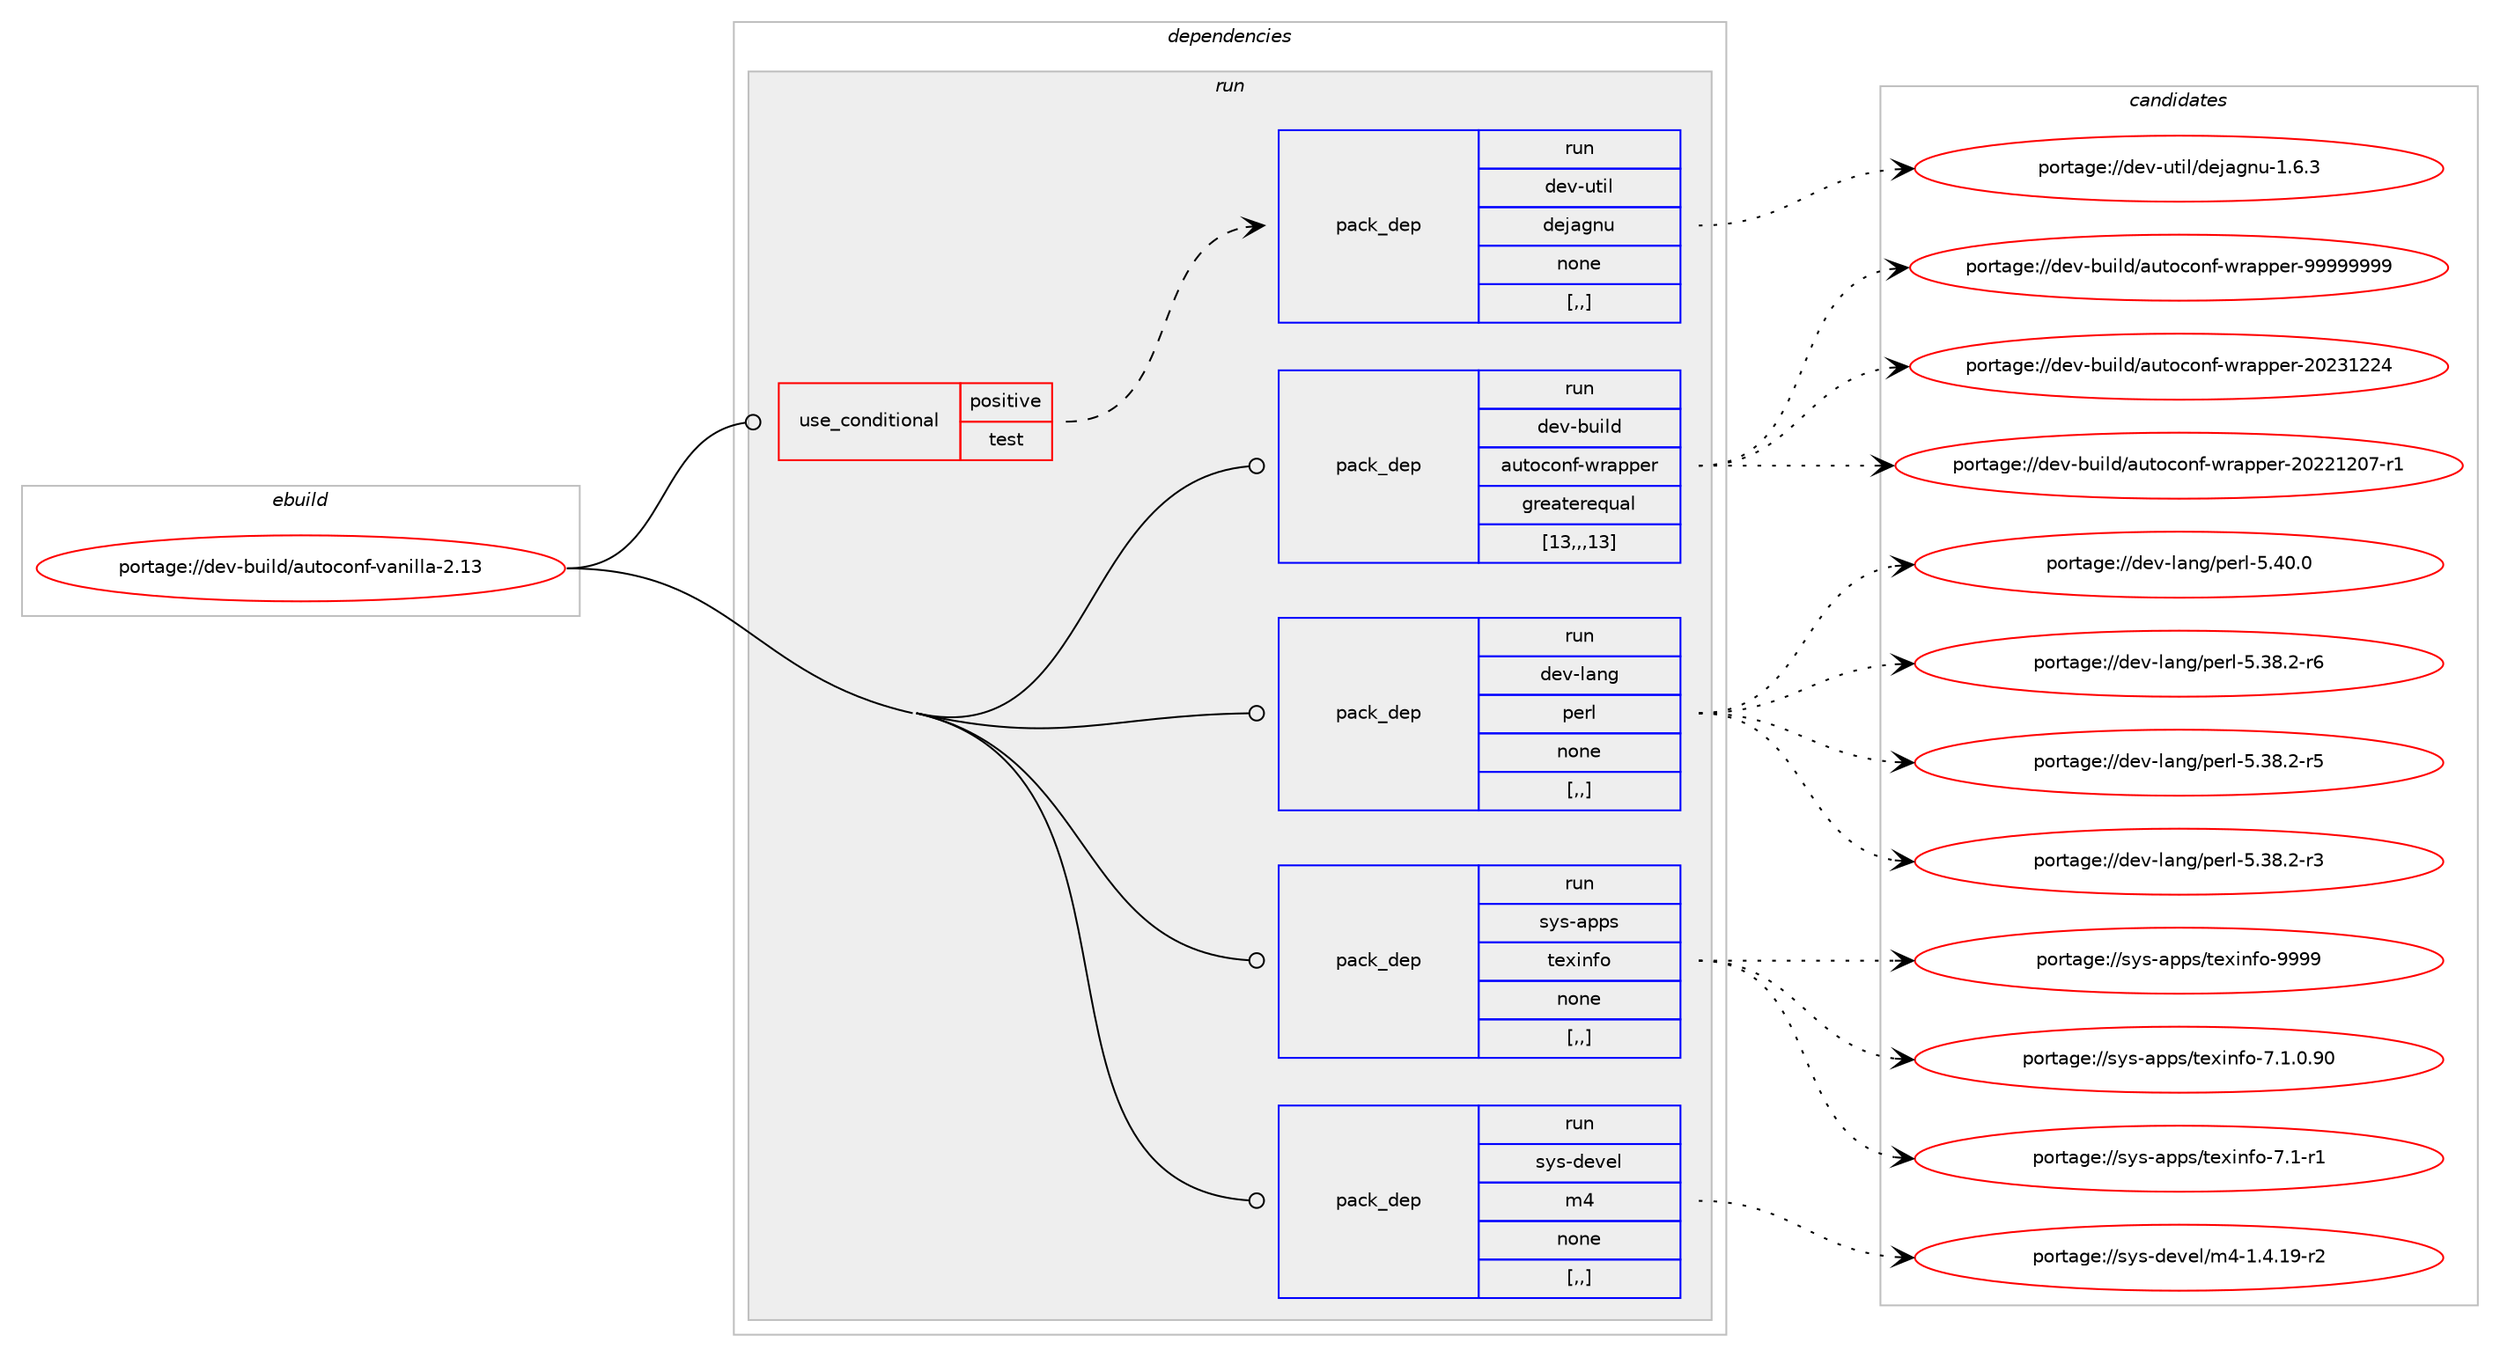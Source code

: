 digraph prolog {

# *************
# Graph options
# *************

newrank=true;
concentrate=true;
compound=true;
graph [rankdir=LR,fontname=Helvetica,fontsize=10,ranksep=1.5];#, ranksep=2.5, nodesep=0.2];
edge  [arrowhead=vee];
node  [fontname=Helvetica,fontsize=10];

# **********
# The ebuild
# **********

subgraph cluster_leftcol {
color=gray;
label=<<i>ebuild</i>>;
id [label="portage://dev-build/autoconf-vanilla-2.13", color=red, width=4, href="../dev-build/autoconf-vanilla-2.13.svg"];
}

# ****************
# The dependencies
# ****************

subgraph cluster_midcol {
color=gray;
label=<<i>dependencies</i>>;
subgraph cluster_compile {
fillcolor="#eeeeee";
style=filled;
label=<<i>compile</i>>;
}
subgraph cluster_compileandrun {
fillcolor="#eeeeee";
style=filled;
label=<<i>compile and run</i>>;
}
subgraph cluster_run {
fillcolor="#eeeeee";
style=filled;
label=<<i>run</i>>;
subgraph cond16829 {
dependency64568 [label=<<TABLE BORDER="0" CELLBORDER="1" CELLSPACING="0" CELLPADDING="4"><TR><TD ROWSPAN="3" CELLPADDING="10">use_conditional</TD></TR><TR><TD>positive</TD></TR><TR><TD>test</TD></TR></TABLE>>, shape=none, color=red];
subgraph pack46819 {
dependency64569 [label=<<TABLE BORDER="0" CELLBORDER="1" CELLSPACING="0" CELLPADDING="4" WIDTH="220"><TR><TD ROWSPAN="6" CELLPADDING="30">pack_dep</TD></TR><TR><TD WIDTH="110">run</TD></TR><TR><TD>dev-util</TD></TR><TR><TD>dejagnu</TD></TR><TR><TD>none</TD></TR><TR><TD>[,,]</TD></TR></TABLE>>, shape=none, color=blue];
}
dependency64568:e -> dependency64569:w [weight=20,style="dashed",arrowhead="vee"];
}
id:e -> dependency64568:w [weight=20,style="solid",arrowhead="odot"];
subgraph pack46820 {
dependency64570 [label=<<TABLE BORDER="0" CELLBORDER="1" CELLSPACING="0" CELLPADDING="4" WIDTH="220"><TR><TD ROWSPAN="6" CELLPADDING="30">pack_dep</TD></TR><TR><TD WIDTH="110">run</TD></TR><TR><TD>dev-build</TD></TR><TR><TD>autoconf-wrapper</TD></TR><TR><TD>greaterequal</TD></TR><TR><TD>[13,,,13]</TD></TR></TABLE>>, shape=none, color=blue];
}
id:e -> dependency64570:w [weight=20,style="solid",arrowhead="odot"];
subgraph pack46821 {
dependency64571 [label=<<TABLE BORDER="0" CELLBORDER="1" CELLSPACING="0" CELLPADDING="4" WIDTH="220"><TR><TD ROWSPAN="6" CELLPADDING="30">pack_dep</TD></TR><TR><TD WIDTH="110">run</TD></TR><TR><TD>dev-lang</TD></TR><TR><TD>perl</TD></TR><TR><TD>none</TD></TR><TR><TD>[,,]</TD></TR></TABLE>>, shape=none, color=blue];
}
id:e -> dependency64571:w [weight=20,style="solid",arrowhead="odot"];
subgraph pack46822 {
dependency64572 [label=<<TABLE BORDER="0" CELLBORDER="1" CELLSPACING="0" CELLPADDING="4" WIDTH="220"><TR><TD ROWSPAN="6" CELLPADDING="30">pack_dep</TD></TR><TR><TD WIDTH="110">run</TD></TR><TR><TD>sys-apps</TD></TR><TR><TD>texinfo</TD></TR><TR><TD>none</TD></TR><TR><TD>[,,]</TD></TR></TABLE>>, shape=none, color=blue];
}
id:e -> dependency64572:w [weight=20,style="solid",arrowhead="odot"];
subgraph pack46823 {
dependency64573 [label=<<TABLE BORDER="0" CELLBORDER="1" CELLSPACING="0" CELLPADDING="4" WIDTH="220"><TR><TD ROWSPAN="6" CELLPADDING="30">pack_dep</TD></TR><TR><TD WIDTH="110">run</TD></TR><TR><TD>sys-devel</TD></TR><TR><TD>m4</TD></TR><TR><TD>none</TD></TR><TR><TD>[,,]</TD></TR></TABLE>>, shape=none, color=blue];
}
id:e -> dependency64573:w [weight=20,style="solid",arrowhead="odot"];
}
}

# **************
# The candidates
# **************

subgraph cluster_choices {
rank=same;
color=gray;
label=<<i>candidates</i>>;

subgraph choice46819 {
color=black;
nodesep=1;
choice100101118451171161051084710010110697103110117454946544651 [label="portage://dev-util/dejagnu-1.6.3", color=red, width=4,href="../dev-util/dejagnu-1.6.3.svg"];
dependency64569:e -> choice100101118451171161051084710010110697103110117454946544651:w [style=dotted,weight="100"];
}
subgraph choice46820 {
color=black;
nodesep=1;
choice10010111845981171051081004797117116111991111101024511911497112112101114455757575757575757 [label="portage://dev-build/autoconf-wrapper-99999999", color=red, width=4,href="../dev-build/autoconf-wrapper-99999999.svg"];
choice10010111845981171051081004797117116111991111101024511911497112112101114455048505149505052 [label="portage://dev-build/autoconf-wrapper-20231224", color=red, width=4,href="../dev-build/autoconf-wrapper-20231224.svg"];
choice100101118459811710510810047971171161119911111010245119114971121121011144550485050495048554511449 [label="portage://dev-build/autoconf-wrapper-20221207-r1", color=red, width=4,href="../dev-build/autoconf-wrapper-20221207-r1.svg"];
dependency64570:e -> choice10010111845981171051081004797117116111991111101024511911497112112101114455757575757575757:w [style=dotted,weight="100"];
dependency64570:e -> choice10010111845981171051081004797117116111991111101024511911497112112101114455048505149505052:w [style=dotted,weight="100"];
dependency64570:e -> choice100101118459811710510810047971171161119911111010245119114971121121011144550485050495048554511449:w [style=dotted,weight="100"];
}
subgraph choice46821 {
color=black;
nodesep=1;
choice10010111845108971101034711210111410845534652484648 [label="portage://dev-lang/perl-5.40.0", color=red, width=4,href="../dev-lang/perl-5.40.0.svg"];
choice100101118451089711010347112101114108455346515646504511454 [label="portage://dev-lang/perl-5.38.2-r6", color=red, width=4,href="../dev-lang/perl-5.38.2-r6.svg"];
choice100101118451089711010347112101114108455346515646504511453 [label="portage://dev-lang/perl-5.38.2-r5", color=red, width=4,href="../dev-lang/perl-5.38.2-r5.svg"];
choice100101118451089711010347112101114108455346515646504511451 [label="portage://dev-lang/perl-5.38.2-r3", color=red, width=4,href="../dev-lang/perl-5.38.2-r3.svg"];
dependency64571:e -> choice10010111845108971101034711210111410845534652484648:w [style=dotted,weight="100"];
dependency64571:e -> choice100101118451089711010347112101114108455346515646504511454:w [style=dotted,weight="100"];
dependency64571:e -> choice100101118451089711010347112101114108455346515646504511453:w [style=dotted,weight="100"];
dependency64571:e -> choice100101118451089711010347112101114108455346515646504511451:w [style=dotted,weight="100"];
}
subgraph choice46822 {
color=black;
nodesep=1;
choice1151211154597112112115471161011201051101021114557575757 [label="portage://sys-apps/texinfo-9999", color=red, width=4,href="../sys-apps/texinfo-9999.svg"];
choice115121115459711211211547116101120105110102111455546494648465748 [label="portage://sys-apps/texinfo-7.1.0.90", color=red, width=4,href="../sys-apps/texinfo-7.1.0.90.svg"];
choice115121115459711211211547116101120105110102111455546494511449 [label="portage://sys-apps/texinfo-7.1-r1", color=red, width=4,href="../sys-apps/texinfo-7.1-r1.svg"];
dependency64572:e -> choice1151211154597112112115471161011201051101021114557575757:w [style=dotted,weight="100"];
dependency64572:e -> choice115121115459711211211547116101120105110102111455546494648465748:w [style=dotted,weight="100"];
dependency64572:e -> choice115121115459711211211547116101120105110102111455546494511449:w [style=dotted,weight="100"];
}
subgraph choice46823 {
color=black;
nodesep=1;
choice115121115451001011181011084710952454946524649574511450 [label="portage://sys-devel/m4-1.4.19-r2", color=red, width=4,href="../sys-devel/m4-1.4.19-r2.svg"];
dependency64573:e -> choice115121115451001011181011084710952454946524649574511450:w [style=dotted,weight="100"];
}
}

}
